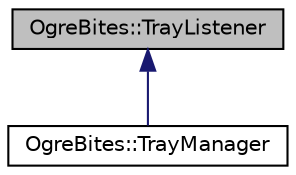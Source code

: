 digraph "OgreBites::TrayListener"
{
  bgcolor="transparent";
  edge [fontname="Helvetica",fontsize="10",labelfontname="Helvetica",labelfontsize="10"];
  node [fontname="Helvetica",fontsize="10",shape=record];
  Node0 [label="OgreBites::TrayListener",height=0.2,width=0.4,color="black", fillcolor="grey75", style="filled", fontcolor="black"];
  Node0 -> Node1 [dir="back",color="midnightblue",fontsize="10",style="solid",fontname="Helvetica"];
  Node1 [label="OgreBites::TrayManager",height=0.2,width=0.4,color="black",URL="$class_ogre_bites_1_1_tray_manager.html",tooltip="Main class to manage a cursor, backdrop, trays and widgets. "];
}
